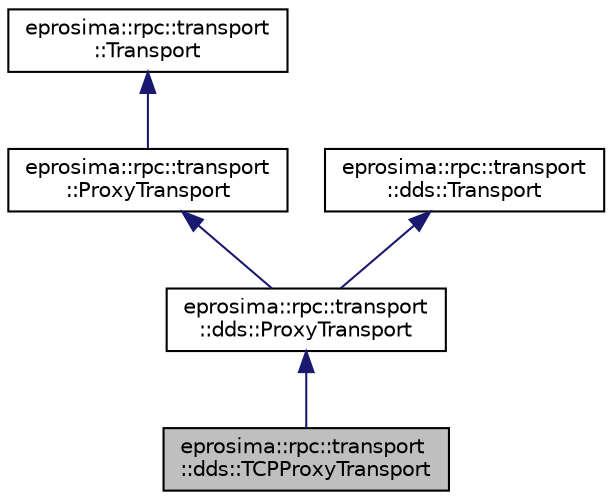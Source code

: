 digraph "eprosima::rpc::transport::dds::TCPProxyTransport"
{
  edge [fontname="Helvetica",fontsize="10",labelfontname="Helvetica",labelfontsize="10"];
  node [fontname="Helvetica",fontsize="10",shape=record];
  Node1 [label="eprosima::rpc::transport\l::dds::TCPProxyTransport",height=0.2,width=0.4,color="black", fillcolor="grey75", style="filled" fontcolor="black"];
  Node2 -> Node1 [dir="back",color="midnightblue",fontsize="10",style="solid",fontname="Helvetica"];
  Node2 [label="eprosima::rpc::transport\l::dds::ProxyTransport",height=0.2,width=0.4,color="black", fillcolor="white", style="filled",URL="$classeprosima_1_1rpc_1_1transport_1_1dds_1_1_proxy_transport.html",tooltip="This class is the base of all proxies that implement a transport using DDS. "];
  Node3 -> Node2 [dir="back",color="midnightblue",fontsize="10",style="solid",fontname="Helvetica"];
  Node3 [label="eprosima::rpc::transport\l::ProxyTransport",height=0.2,width=0.4,color="black", fillcolor="white", style="filled",URL="$classeprosima_1_1rpc_1_1transport_1_1_proxy_transport.html",tooltip="This interface is the base of all classes that implement a transport that can be used by the proxy..."];
  Node4 -> Node3 [dir="back",color="midnightblue",fontsize="10",style="solid",fontname="Helvetica"];
  Node4 [label="eprosima::rpc::transport\l::Transport",height=0.2,width=0.4,color="black", fillcolor="white", style="filled",URL="$classeprosima_1_1rpc_1_1transport_1_1_transport.html",tooltip="This class is the base of all classes that implement a transport that could be used by the proxy or t..."];
  Node5 -> Node2 [dir="back",color="midnightblue",fontsize="10",style="solid",fontname="Helvetica"];
  Node5 [label="eprosima::rpc::transport\l::dds::Transport",height=0.2,width=0.4,color="black", fillcolor="white", style="filled",URL="$classeprosima_1_1rpc_1_1transport_1_1dds_1_1_transport.html",tooltip="This class is the base of all classes that implement a transport using DDS. This transport could be u..."];
}
